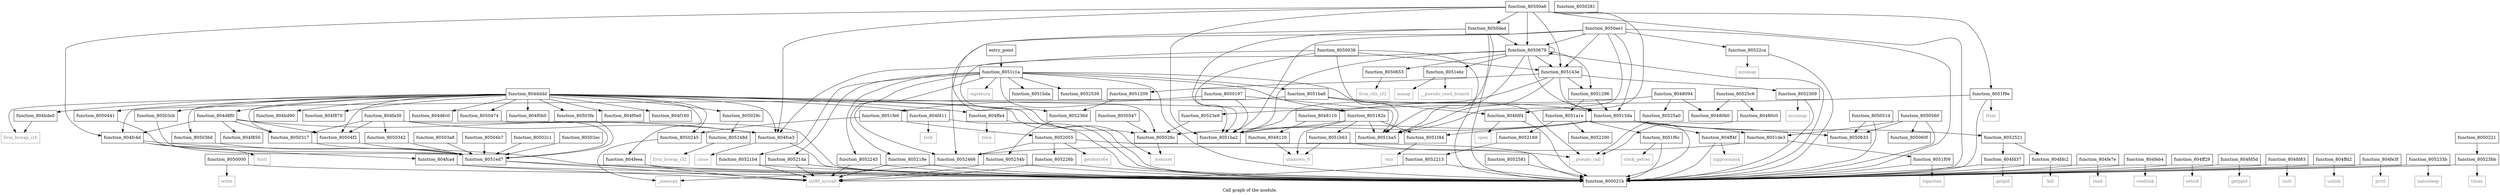 digraph "Call graph of the module." {
  label="Call graph of the module.";
  node [shape=record];

  Node_function_8050000 [label="{function_8050000}"];
  Node_function_804fd11 [label="{function_804fd11}"];
  Node_function_804fe7e [label="{function_804fe7e}"];
  Node_function_8050036 [label="{function_8050036}"];
  Node_function_804feb4 [label="{function_804feb4}"];
  Node_function_80500a6 [label="{function_80500a6}"];
  Node_function_804feea [label="{function_804feea}"];
  Node_function_8050197 [label="{function_8050197}"];
  Node_function_804ff29 [label="{function_804ff29}"];
  Node_function_804fd37 [label="{function_804fd37}"];
  Node_function_804fd5d [label="{function_804fd5d}"];
  Node_function_805026c [label="{function_805026c}"];
  Node_function_804fd83 [label="{function_804fd83}"];
  Node_function_8050245 [label="{function_8050245}"];
  Node_function_804fdc2 [label="{function_804fdc2}"];
  Node_function_804fdf4 [label="{function_804fdf4}"];
  Node_function_8050221 [label="{function_8050221}"];
  Node_function_804ffa4 [label="{function_804ffa4}"];
  Node_function_805021b [label="{function_805021b}"];
  Node_function_804ffd2 [label="{function_804ffd2}"];
  Node_function_804ff4f [label="{function_804ff4f}"];
  Node_function_8050317 [label="{function_8050317}"];
  Node_function_8050342 [label="{function_8050342}"];
  Node_function_805036d [label="{function_805036d}"];
  Node_function_80503a8 [label="{function_80503a8}"];
  Node_function_80503cb [label="{function_80503cb}"];
  Node_function_80503fe [label="{function_80503fe}"];
  Node_function_8050441 [label="{function_8050441}"];
  Node_function_8050474 [label="{function_8050474}"];
  Node_function_80504b7 [label="{function_80504b7}"];
  Node_function_80504f2 [label="{function_80504f2}"];
  Node_function_805051d [label="{function_805051d}"];
  Node_function_8050547 [label="{function_8050547}"];
  Node_function_8050560 [label="{function_8050560}"];
  Node_function_805060f [label="{function_805060f}"];
  Node_function_8050633 [label="{function_8050633}"];
  Node_function_8050653 [label="{function_8050653}"];
  Node_function_8050679 [label="{function_8050679}"];
  Node_function_8050ded [label="{function_8050ded}"];
  Node_function_8050ee1 [label="{function_8050ee1}"];
  Node_function_8051209 [label="{function_8051209}"];
  Node_function_8051296 [label="{function_8051296}"];
  Node_function_805143e [label="{function_805143e}"];
  Node_function_80515da [label="{function_80515da}"];
  Node_function_804fca4 [label="{function_804fca4}"];
  Node_function_804fce3 [label="{function_804fce3}"];
  Node_function_804fe3f [label="{function_804fe3f}"];
  Node_times [color="gray50", fontcolor="gray50", label="{times}"];
  Node_function_8050281 [label="{function_8050281}"];
  Node_function_805029c [label="{function_805029c}"];
  Node_function_80502c1 [label="{function_80502c1}"];
  Node_function_80502ec [label="{function_80502ec}"];
  Node_function_805182e [label="{function_805182e}"];
  Node_function_8051a1e [label="{function_8051a1e}"];
  Node_function_8051b63 [label="{function_8051b63}"];
  Node_function_8051ba2 [label="{function_8051ba2}"];
  Node_function_8051ba5 [label="{function_8051ba5}"];
  Node_function_8051ba6 [label="{function_8051ba6}"];
  Node_function_8051bda [label="{function_8051bda}"];
  Node_function_8051c1a [label="{function_8051c1a}"];
  Node_function_8051de3 [label="{function_8051de3}"];
  Node_function_8051ebc [label="{function_8051ebc}"];
  Node_function_8051ed7 [label="{function_8051ed7}"];
  Node_function_8051f09 [label="{function_8051f09}"];
  Node_function_8051f44 [label="{function_8051f44}"];
  Node_function_8051f6c [label="{function_8051f6c}"];
  Node_function_8051f9e [label="{function_8051f9e}"];
  Node_function_8051fe6 [label="{function_8051fe6}"];
  Node_function_8052055 [label="{function_8052055}"];
  Node_function_8052169 [label="{function_8052169}"];
  Node_function_805218e [label="{function_805218e}"];
  Node_function_80521b4 [label="{function_80521b4}"];
  Node_function_80521da [label="{function_80521da}"];
  Node_function_8052200 [label="{function_8052200}"];
  Node_function_8052213 [label="{function_8052213}"];
  Node_function_8052245 [label="{function_8052245}"];
  Node_function_805226b [label="{function_805226b}"];
  Node_function_80522ca [label="{function_80522ca}"];
  Node_function_8052309 [label="{function_8052309}"];
  Node_function_805233b [label="{function_805233b}"];
  Node_function_805236d [label="{function_805236d}"];
  Node_function_80523bb [label="{function_80523bb}"];
  Node_function_80523e9 [label="{function_80523e9}"];
  Node_function_8052466 [label="{function_8052466}"];
  Node_function_805248d [label="{function_805248d}"];
  Node_function_8052521 [label="{function_8052521}"];
  Node_function_8052539 [label="{function_8052539}"];
  Node_function_805254b [label="{function_805254b}"];
  Node_function_8052581 [label="{function_8052581}"];
  Node_function_80525a0 [label="{function_80525a0}"];
  Node_function_80525c6 [label="{function_80525c6}"];
  Node_llvm_bswap_i32 [color="gray50", fontcolor="gray50", label="{llvm_bswap_i32}"];
  Node_llvm_ctlz_i32 [color="gray50", fontcolor="gray50", label="{llvm_ctlz_i32}"];
  Node__memset [color="gray50", fontcolor="gray50", label="{_memset}"];
  Node__memcpy [color="gray50", fontcolor="gray50", label="{_memcpy}"];
  Node_llvm_bswap_i16 [color="gray50", fontcolor="gray50", label="{llvm_bswap_i16}"];
  Node_unknown_0 [color="gray50", fontcolor="gray50", label="{unknown_0}"];
  Node_fcntl [color="gray50", fontcolor="gray50", label="{fcntl}"];
  Node_int80_syscall [color="gray50", fontcolor="gray50", label="{int80_syscall}"];
  Node_close [color="gray50", fontcolor="gray50", label="{close}"];
  Node_fork [color="gray50", fontcolor="gray50", label="{fork}"];
  Node_getpid [color="gray50", fontcolor="gray50", label="{getpid}"];
  Node_getppid [color="gray50", fontcolor="gray50", label="{getppid}"];
  Node_ioctl [color="gray50", fontcolor="gray50", label="{ioctl}"];
  Node_kill [color="gray50", fontcolor="gray50", label="{kill}"];
  Node_open [color="gray50", fontcolor="gray50", label="{open}"];
  Node_prctl [color="gray50", fontcolor="gray50", label="{prctl}"];
  Node_read [color="gray50", fontcolor="gray50", label="{read}"];
  Node_readlink [color="gray50", fontcolor="gray50", label="{readlink}"];
  Node_setsid [color="gray50", fontcolor="gray50", label="{setsid}"];
  Node_sigprocmask [color="gray50", fontcolor="gray50", label="{sigprocmask}"];
  Node_time [color="gray50", fontcolor="gray50", label="{time}"];
  Node_unlink [color="gray50", fontcolor="gray50", label="{unlink}"];
  Node_write [color="gray50", fontcolor="gray50", label="{write}"];
  Node_sigreturn [color="gray50", fontcolor="gray50", label="{sigreturn}"];
  Node_mmap [color="gray50", fontcolor="gray50", label="{mmap}"];
  Node_sigaction [color="gray50", fontcolor="gray50", label="{sigaction}"];
  Node_exit [color="gray50", fontcolor="gray50", label="{exit}"];
  Node_clock_getres [color="gray50", fontcolor="gray50", label="{clock_getres}"];
  Node_fstat [color="gray50", fontcolor="gray50", label="{fstat}"];
  Node_getdents64 [color="gray50", fontcolor="gray50", label="{getdents64}"];
  Node_mremap [color="gray50", fontcolor="gray50", label="{mremap}"];
  Node_munmap [color="gray50", fontcolor="gray50", label="{munmap}"];
  Node_nanosleep [color="gray50", fontcolor="gray50", label="{nanosleep}"];
  Node___pseudo_call [color="gray50", fontcolor="gray50", label="{__pseudo_call}"];
  Node___pseudo_cond_branch [color="gray50", fontcolor="gray50", label="{__pseudo_cond_branch}"];
  Node_function_8048094 [label="{function_8048094}"];
  Node_function_80480b0 [label="{function_80480b0}"];
  Node_function_80480c0 [label="{function_80480c0}"];
  Node_function_8048110 [label="{function_8048110}"];
  Node_function_8048120 [label="{function_8048120}"];
  Node_entry_point [label="{entry_point}"];
  Node_function_804bd90 [label="{function_804bd90}"];
  Node_function_804f870 [label="{function_804f870}"];
  Node_function_804bde0 [label="{function_804bde0}"];
  Node_function_804d6c0 [label="{function_804d6c0}"];
  Node_function_804d8f0 [label="{function_804d8f0}"];
  Node_function_804dddd [label="{function_804dddd}"];
  Node_function_804f0b0 [label="{function_804f0b0}"];
  Node_function_804f0e0 [label="{function_804f0e0}"];
  Node_function_804f160 [label="{function_804f160}"];
  Node_function_804f850 [label="{function_804f850}"];
  Node_function_804fa30 [label="{function_804fa30}"];
  Node_function_804fc4d [label="{function_804fc4d}"];
  Node_function_8050000 -> Node_function_805021b;
  Node_function_8050000 -> Node_write;
  Node_function_804fd11 -> Node_function_805021b;
  Node_function_804fd11 -> Node_fork;
  Node_function_804fe7e -> Node_function_805021b;
  Node_function_804fe7e -> Node_read;
  Node_function_8050036 -> Node_function_805021b;
  Node_function_8050036 -> Node_function_805143e;
  Node_function_8050036 -> Node_function_804fce3;
  Node_function_8050036 -> Node_function_8051ba2;
  Node_function_8050036 -> Node_function_8051ba5;
  Node_function_804feb4 -> Node_function_805021b;
  Node_function_804feb4 -> Node_readlink;
  Node_function_80500a6 -> Node_function_804fdf4;
  Node_function_80500a6 -> Node_function_805021b;
  Node_function_80500a6 -> Node_function_8050679;
  Node_function_80500a6 -> Node_function_8050ded;
  Node_function_80500a6 -> Node_function_805143e;
  Node_function_80500a6 -> Node_function_804fce3;
  Node_function_80500a6 -> Node_function_8051ba2;
  Node_function_80500a6 -> Node_function_8051f9e;
  Node_function_80500a6 -> Node_function_804fc4d;
  Node_function_804feea -> Node_function_805021b;
  Node_function_804feea -> Node_int80_syscall;
  Node_function_8050197 -> Node_function_8051ba2;
  Node_function_8050197 -> Node_function_8051ba5;
  Node_function_8050197 -> Node_function_8051fe6;
  Node_function_804ff29 -> Node_function_805021b;
  Node_function_804ff29 -> Node_setsid;
  Node_function_804fd37 -> Node_function_805021b;
  Node_function_804fd37 -> Node_getpid;
  Node_function_804fd5d -> Node_function_805021b;
  Node_function_804fd5d -> Node_getppid;
  Node_function_805026c -> Node__memset;
  Node_function_804fd83 -> Node_function_805021b;
  Node_function_804fd83 -> Node_ioctl;
  Node_function_8050245 -> Node__memcpy;
  Node_function_804fdc2 -> Node_function_805021b;
  Node_function_804fdc2 -> Node_kill;
  Node_function_804fdf4 -> Node_function_805021b;
  Node_function_804fdf4 -> Node_open;
  Node_function_8050221 -> Node_function_80523bb;
  Node_function_804ffa4 -> Node_function_805021b;
  Node_function_804ffa4 -> Node_time;
  Node_function_804ffd2 -> Node_function_805021b;
  Node_function_804ffd2 -> Node_unlink;
  Node_function_804ff4f -> Node_function_805021b;
  Node_function_804ff4f -> Node_sigprocmask;
  Node_function_8050317 -> Node_function_8051ed7;
  Node_function_8050342 -> Node_function_8051ed7;
  Node_function_805036d -> Node_function_8051ed7;
  Node_function_80503a8 -> Node_function_8051ed7;
  Node_function_80503cb -> Node_function_8051ed7;
  Node_function_80503fe -> Node_function_8051ed7;
  Node_function_8050441 -> Node_function_8051ed7;
  Node_function_8050474 -> Node_function_8051ed7;
  Node_function_80504b7 -> Node_function_8051ed7;
  Node_function_80504f2 -> Node_function_8051ed7;
  Node_function_805051d -> Node_function_805021b;
  Node_function_805051d -> Node_function_8050633;
  Node_function_8050547 -> Node_function_805026c;
  Node_function_8050560 -> Node_function_805021b;
  Node_function_8050560 -> Node_function_805060f;
  Node_function_8050560 -> Node_function_8050633;
  Node_function_8050560 -> Node_function_8051de3;
  Node_function_8050653 -> Node_llvm_ctlz_i32;
  Node_function_8050679 -> Node_function_805021b;
  Node_function_8050679 -> Node_function_8050653;
  Node_function_8050679 -> Node_function_8050679;
  Node_function_8050679 -> Node_function_8051296;
  Node_function_8050679 -> Node_function_805143e;
  Node_function_8050679 -> Node_function_80515da;
  Node_function_8050679 -> Node_function_8051ba2;
  Node_function_8050679 -> Node_function_8051ba5;
  Node_function_8050679 -> Node_function_8051ebc;
  Node_function_8050679 -> Node_function_805236d;
  Node_function_8050ded -> Node_function_805026c;
  Node_function_8050ded -> Node_function_805021b;
  Node_function_8050ded -> Node_function_8050679;
  Node_function_8050ded -> Node_function_8051ba2;
  Node_function_8050ded -> Node_function_8051ba5;
  Node_function_8050ee1 -> Node_function_805021b;
  Node_function_8050ee1 -> Node_function_8050679;
  Node_function_8050ee1 -> Node_function_805143e;
  Node_function_8050ee1 -> Node_function_80515da;
  Node_function_8050ee1 -> Node_function_8051ba2;
  Node_function_8050ee1 -> Node_function_8051ba5;
  Node_function_8050ee1 -> Node_function_80522ca;
  Node_function_8050ee1 -> Node_function_8052466;
  Node_function_8051209 -> Node_function_805236d;
  Node_function_8051296 -> Node_function_80515da;
  Node_function_8051296 -> Node_function_8051a1e;
  Node_function_805143e -> Node_function_8051209;
  Node_function_805143e -> Node_function_8051296;
  Node_function_805143e -> Node_function_80515da;
  Node_function_805143e -> Node_function_8051ba2;
  Node_function_805143e -> Node_function_8051ba5;
  Node_function_805143e -> Node_function_8052309;
  Node_function_80515da -> Node_function_805026c;
  Node_function_80515da -> Node_function_804ff4f;
  Node_function_80515da -> Node_function_8050633;
  Node_function_80515da -> Node_function_8051ba2;
  Node_function_80515da -> Node_function_8051de3;
  Node_function_80515da -> Node_function_8051f44;
  Node_function_80515da -> Node_function_8052521;
  Node_function_804fca4 -> Node_function_805021b;
  Node_function_804fca4 -> Node_int80_syscall;
  Node_function_804fce3 -> Node_function_805021b;
  Node_function_804fce3 -> Node_close;
  Node_function_804fe3f -> Node_function_805021b;
  Node_function_804fe3f -> Node_prctl;
  Node_function_805029c -> Node_function_805248d;
  Node_function_80502c1 -> Node_function_8051ed7;
  Node_function_80502ec -> Node_function_8051ed7;
  Node_function_805182e -> Node_function_8051b63;
  Node_function_805182e -> Node_function_8051ba2;
  Node_function_805182e -> Node_function_8051ba5;
  Node_function_805182e -> Node_function_8051f44;
  Node_function_805182e -> Node_unknown_0;
  Node_function_8051a1e -> Node_function_805021b;
  Node_function_8051a1e -> Node_function_8051f6c;
  Node_function_8051a1e -> Node_function_8052169;
  Node_function_8051a1e -> Node_function_8052200;
  Node_function_8051b63 -> Node_unknown_0;
  Node_function_8051b63 -> Node___pseudo_call;
  Node_function_8051ba6 -> Node_function_804fdf4;
  Node_function_8051ba6 -> Node_function_80515da;
  Node_function_8051ba6 -> Node_function_804fc4d;
  Node_function_8051c1a -> Node_function_805026c;
  Node_function_8051c1a -> Node_function_805021b;
  Node_function_8051c1a -> Node_function_805182e;
  Node_function_8051c1a -> Node_function_8051ba6;
  Node_function_8051c1a -> Node_function_8051bda;
  Node_function_8051c1a -> Node_function_805218e;
  Node_function_8051c1a -> Node_function_80521b4;
  Node_function_8051c1a -> Node_function_80521da;
  Node_function_8051c1a -> Node_function_8052245;
  Node_function_8051c1a -> Node_function_8052466;
  Node_function_8051c1a -> Node_function_8052539;
  Node_function_8051c1a -> Node_sigreturn;
  Node_function_8051c1a -> Node___pseudo_call;
  Node_function_8051de3 -> Node_function_8051f09;
  Node_function_8051de3 -> Node_function_8052466;
  Node_function_8051ebc -> Node_mmap;
  Node_function_8051ebc -> Node___pseudo_cond_branch;
  Node_function_8051ed7 -> Node_function_805021b;
  Node_function_8051ed7 -> Node_int80_syscall;
  Node_function_8051f09 -> Node_function_805021b;
  Node_function_8051f09 -> Node_sigaction;
  Node_function_8051f44 -> Node_exit;
  Node_function_8051f6c -> Node_function_805021b;
  Node_function_8051f6c -> Node_clock_getres;
  Node_function_8051f9e -> Node_function_805021b;
  Node_function_8051f9e -> Node_function_80523e9;
  Node_function_8051f9e -> Node_fstat;
  Node_function_8051fe6 -> Node_function_8050245;
  Node_function_8051fe6 -> Node_function_8052055;
  Node_function_8052055 -> Node_function_805021b;
  Node_function_8052055 -> Node_function_805226b;
  Node_function_8052055 -> Node_function_8052466;
  Node_function_8052055 -> Node_getdents64;
  Node_function_8052169 -> Node_function_8052213;
  Node_function_805218e -> Node_function_805021b;
  Node_function_805218e -> Node_int80_syscall;
  Node_function_80521b4 -> Node_function_805021b;
  Node_function_80521b4 -> Node_int80_syscall;
  Node_function_80521da -> Node_function_805021b;
  Node_function_80521da -> Node_int80_syscall;
  Node_function_8052213 -> Node_function_805021b;
  Node_function_8052213 -> Node_int80_syscall;
  Node_function_8052245 -> Node_function_805021b;
  Node_function_8052245 -> Node_int80_syscall;
  Node_function_805226b -> Node_function_805021b;
  Node_function_805226b -> Node_int80_syscall;
  Node_function_80522ca -> Node_function_805021b;
  Node_function_80522ca -> Node_mremap;
  Node_function_8052309 -> Node_function_805021b;
  Node_function_8052309 -> Node_munmap;
  Node_function_805233b -> Node_function_805021b;
  Node_function_805233b -> Node_nanosleep;
  Node_function_805236d -> Node_function_805254b;
  Node_function_80523bb -> Node_function_805021b;
  Node_function_80523bb -> Node_times;
  Node_function_80523e9 -> Node_function_805026c;
  Node_function_8052466 -> Node__memcpy;
  Node_function_805248d -> Node_llvm_bswap_i32;
  Node_function_8052521 -> Node_function_804fd37;
  Node_function_8052521 -> Node_function_804fdc2;
  Node_function_805254b -> Node_function_805021b;
  Node_function_805254b -> Node_int80_syscall;
  Node_function_8052581 -> Node_function_805021b;
  Node_function_80525a0 -> Node___pseudo_call;
  Node_function_80525c6 -> Node_function_80480b0;
  Node_function_80525c6 -> Node_function_80480c0;
  Node_function_8048094 -> Node_function_80525a0;
  Node_function_8048094 -> Node_function_80480b0;
  Node_function_8048094 -> Node_function_8048110;
  Node_function_80480c0 -> Node___pseudo_call;
  Node_function_8048110 -> Node_function_8048120;
  Node_function_8048120 -> Node_unknown_0;
  Node_entry_point -> Node_function_8051c1a;
  Node_function_804bde0 -> Node_llvm_bswap_i16;
  Node_function_804d8f0 -> Node_function_8050317;
  Node_function_804d8f0 -> Node_function_80504f2;
  Node_function_804d8f0 -> Node_function_804fce3;
  Node_function_804d8f0 -> Node_function_804f850;
  Node_function_804d8f0 -> Node_function_804fc4d;
  Node_function_804dddd -> Node_function_804fd11;
  Node_function_804dddd -> Node_function_804feea;
  Node_function_804dddd -> Node_function_8050245;
  Node_function_804dddd -> Node_function_804ffa4;
  Node_function_804dddd -> Node_function_805021b;
  Node_function_804dddd -> Node_function_8050317;
  Node_function_804dddd -> Node_function_805036d;
  Node_function_804dddd -> Node_function_80503cb;
  Node_function_804dddd -> Node_function_80503fe;
  Node_function_804dddd -> Node_function_8050441;
  Node_function_804dddd -> Node_function_8050474;
  Node_function_804dddd -> Node_function_80504f2;
  Node_function_804dddd -> Node_function_804fce3;
  Node_function_804dddd -> Node_function_805029c;
  Node_function_804dddd -> Node_function_805182e;
  Node_function_804dddd -> Node__memset;
  Node_function_804dddd -> Node_llvm_bswap_i16;
  Node_function_804dddd -> Node_function_804bd90;
  Node_function_804dddd -> Node_function_804f870;
  Node_function_804dddd -> Node_function_804bde0;
  Node_function_804dddd -> Node_function_804d6c0;
  Node_function_804dddd -> Node_function_804d8f0;
  Node_function_804dddd -> Node_function_804f0b0;
  Node_function_804dddd -> Node_function_804f0e0;
  Node_function_804dddd -> Node_function_804f160;
  Node_function_804fa30 -> Node_function_805021b;
  Node_function_804fa30 -> Node_function_8050317;
  Node_function_804fa30 -> Node_function_8050342;
  Node_function_804fa30 -> Node_function_80504f2;
  Node_function_804fa30 -> Node_function_804fce3;
  Node_function_804fc4d -> Node_function_805021b;
  Node_function_804fc4d -> Node_function_804fca4;
  Node_function_804fc4d -> Node_fcntl;
}
